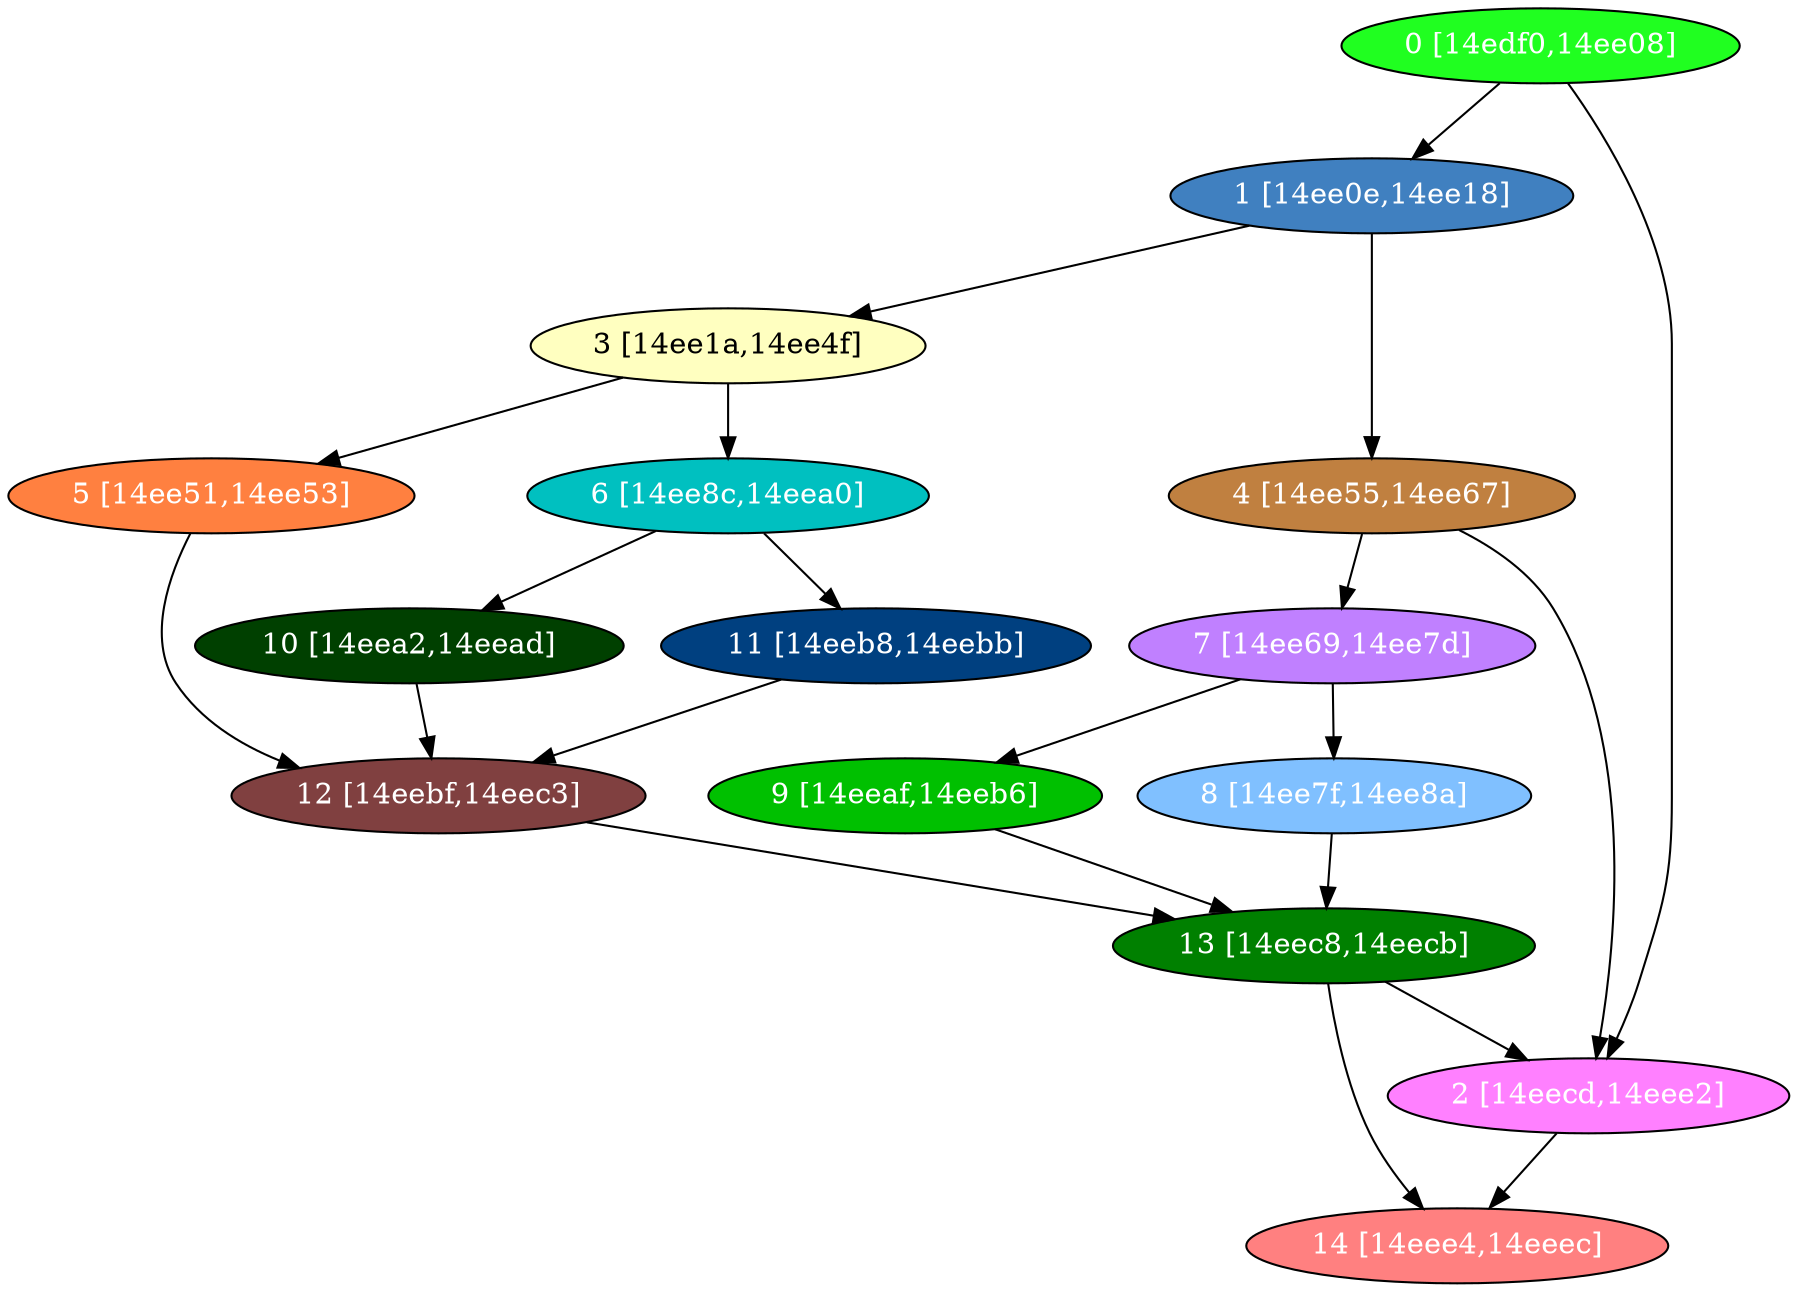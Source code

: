diGraph libnss3{
	libnss3_0  [style=filled fillcolor="#20FF20" fontcolor="#ffffff" shape=oval label="0 [14edf0,14ee08]"]
	libnss3_1  [style=filled fillcolor="#4080C0" fontcolor="#ffffff" shape=oval label="1 [14ee0e,14ee18]"]
	libnss3_2  [style=filled fillcolor="#FF80FF" fontcolor="#ffffff" shape=oval label="2 [14eecd,14eee2]"]
	libnss3_3  [style=filled fillcolor="#FFFFC0" fontcolor="#000000" shape=oval label="3 [14ee1a,14ee4f]"]
	libnss3_4  [style=filled fillcolor="#C08040" fontcolor="#ffffff" shape=oval label="4 [14ee55,14ee67]"]
	libnss3_5  [style=filled fillcolor="#FF8040" fontcolor="#ffffff" shape=oval label="5 [14ee51,14ee53]"]
	libnss3_6  [style=filled fillcolor="#00C0C0" fontcolor="#ffffff" shape=oval label="6 [14ee8c,14eea0]"]
	libnss3_7  [style=filled fillcolor="#C080FF" fontcolor="#ffffff" shape=oval label="7 [14ee69,14ee7d]"]
	libnss3_8  [style=filled fillcolor="#80C0FF" fontcolor="#ffffff" shape=oval label="8 [14ee7f,14ee8a]"]
	libnss3_9  [style=filled fillcolor="#00C000" fontcolor="#ffffff" shape=oval label="9 [14eeaf,14eeb6]"]
	libnss3_a  [style=filled fillcolor="#004000" fontcolor="#ffffff" shape=oval label="10 [14eea2,14eead]"]
	libnss3_b  [style=filled fillcolor="#004080" fontcolor="#ffffff" shape=oval label="11 [14eeb8,14eebb]"]
	libnss3_c  [style=filled fillcolor="#804040" fontcolor="#ffffff" shape=oval label="12 [14eebf,14eec3]"]
	libnss3_d  [style=filled fillcolor="#008000" fontcolor="#ffffff" shape=oval label="13 [14eec8,14eecb]"]
	libnss3_e  [style=filled fillcolor="#FF8080" fontcolor="#ffffff" shape=oval label="14 [14eee4,14eeec]"]

	libnss3_0 -> libnss3_1
	libnss3_0 -> libnss3_2
	libnss3_1 -> libnss3_3
	libnss3_1 -> libnss3_4
	libnss3_2 -> libnss3_e
	libnss3_3 -> libnss3_5
	libnss3_3 -> libnss3_6
	libnss3_4 -> libnss3_2
	libnss3_4 -> libnss3_7
	libnss3_5 -> libnss3_c
	libnss3_6 -> libnss3_a
	libnss3_6 -> libnss3_b
	libnss3_7 -> libnss3_8
	libnss3_7 -> libnss3_9
	libnss3_8 -> libnss3_d
	libnss3_9 -> libnss3_d
	libnss3_a -> libnss3_c
	libnss3_b -> libnss3_c
	libnss3_c -> libnss3_d
	libnss3_d -> libnss3_2
	libnss3_d -> libnss3_e
}